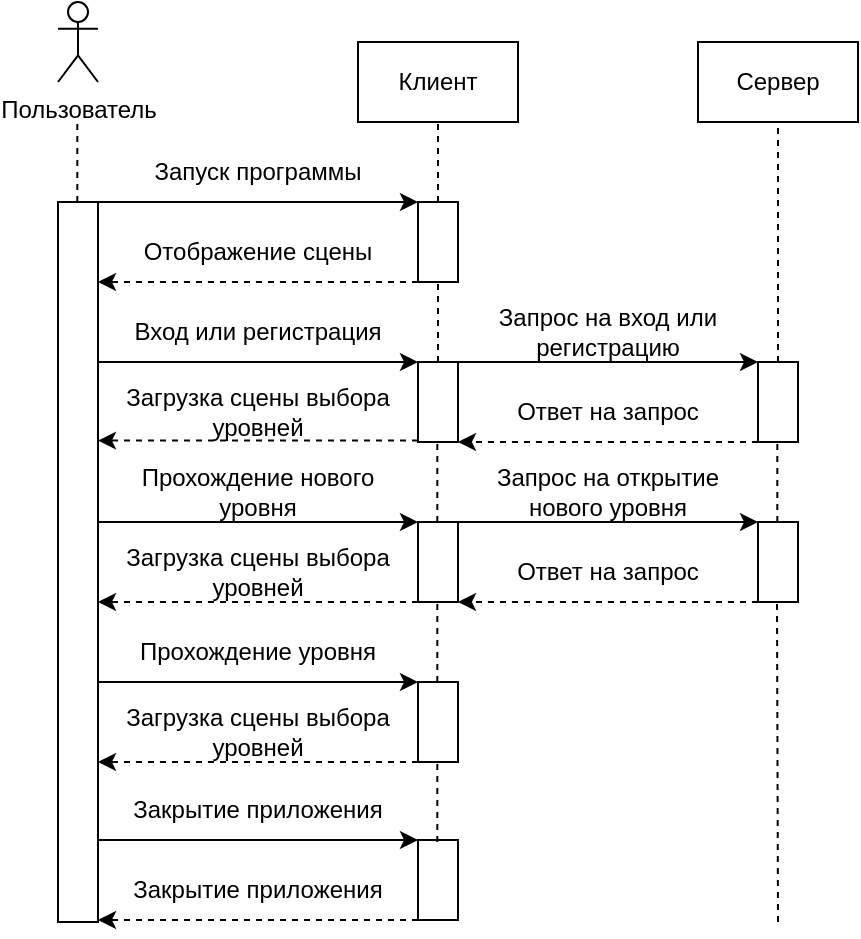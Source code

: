 <mxfile version="24.4.13" type="device">
  <diagram name="Страница — 1" id="jzWX4PQTQhnWGSw6rcE5">
    <mxGraphModel dx="1050" dy="522" grid="1" gridSize="10" guides="1" tooltips="1" connect="1" arrows="1" fold="1" page="1" pageScale="1" pageWidth="827" pageHeight="1169" math="0" shadow="0">
      <root>
        <mxCell id="0" />
        <mxCell id="1" parent="0" />
        <mxCell id="qkamU0I-ry5dc1uDclxt-1" value="Пользователь" style="shape=umlActor;verticalLabelPosition=bottom;verticalAlign=top;html=1;outlineConnect=0;" parent="1" vertex="1">
          <mxGeometry x="90" y="80" width="20" height="40" as="geometry" />
        </mxCell>
        <mxCell id="qkamU0I-ry5dc1uDclxt-4" value="Клиент" style="rounded=0;whiteSpace=wrap;html=1;" parent="1" vertex="1">
          <mxGeometry x="240" y="100" width="80" height="40" as="geometry" />
        </mxCell>
        <mxCell id="qkamU0I-ry5dc1uDclxt-5" value="Сервер" style="rounded=0;whiteSpace=wrap;html=1;" parent="1" vertex="1">
          <mxGeometry x="410" y="100" width="80" height="40" as="geometry" />
        </mxCell>
        <mxCell id="qkamU0I-ry5dc1uDclxt-6" value="" style="rounded=0;whiteSpace=wrap;html=1;" parent="1" vertex="1">
          <mxGeometry x="270" y="180" width="20" height="40" as="geometry" />
        </mxCell>
        <mxCell id="qkamU0I-ry5dc1uDclxt-7" value="" style="rounded=0;whiteSpace=wrap;html=1;" parent="1" vertex="1">
          <mxGeometry x="440" y="260" width="20" height="40" as="geometry" />
        </mxCell>
        <mxCell id="qkamU0I-ry5dc1uDclxt-9" style="edgeStyle=orthogonalEdgeStyle;rounded=0;orthogonalLoop=1;jettySize=auto;html=1;exitX=1;exitY=0;exitDx=0;exitDy=0;entryX=0;entryY=0;entryDx=0;entryDy=0;" parent="1" source="qkamU0I-ry5dc1uDclxt-8" target="qkamU0I-ry5dc1uDclxt-6" edge="1">
          <mxGeometry relative="1" as="geometry">
            <Array as="points">
              <mxPoint x="190" y="180" />
              <mxPoint x="190" y="180" />
            </Array>
          </mxGeometry>
        </mxCell>
        <mxCell id="qkamU0I-ry5dc1uDclxt-8" value="" style="rounded=0;whiteSpace=wrap;html=1;" parent="1" vertex="1">
          <mxGeometry x="90" y="180" width="20" height="360" as="geometry" />
        </mxCell>
        <mxCell id="qkamU0I-ry5dc1uDclxt-11" value="Запуск программы" style="text;html=1;align=center;verticalAlign=middle;whiteSpace=wrap;rounded=0;" parent="1" vertex="1">
          <mxGeometry x="110" y="150" width="160" height="30" as="geometry" />
        </mxCell>
        <mxCell id="qkamU0I-ry5dc1uDclxt-12" value="Отображение сцены" style="text;html=1;align=center;verticalAlign=middle;whiteSpace=wrap;rounded=0;" parent="1" vertex="1">
          <mxGeometry x="110" y="190" width="160" height="30" as="geometry" />
        </mxCell>
        <mxCell id="qkamU0I-ry5dc1uDclxt-13" value="" style="rounded=0;whiteSpace=wrap;html=1;" parent="1" vertex="1">
          <mxGeometry x="270" y="260" width="20" height="40" as="geometry" />
        </mxCell>
        <mxCell id="qkamU0I-ry5dc1uDclxt-14" value="Вход или регистрация" style="text;html=1;align=center;verticalAlign=middle;whiteSpace=wrap;rounded=0;" parent="1" vertex="1">
          <mxGeometry x="110" y="230" width="160" height="30" as="geometry" />
        </mxCell>
        <mxCell id="qkamU0I-ry5dc1uDclxt-15" value="Запрос на вход или регистрацию" style="text;html=1;align=center;verticalAlign=middle;whiteSpace=wrap;rounded=0;" parent="1" vertex="1">
          <mxGeometry x="290" y="230" width="150" height="30" as="geometry" />
        </mxCell>
        <mxCell id="qkamU0I-ry5dc1uDclxt-16" value="Ответ на запрос" style="text;html=1;align=center;verticalAlign=middle;whiteSpace=wrap;rounded=0;" parent="1" vertex="1">
          <mxGeometry x="290" y="270" width="150" height="30" as="geometry" />
        </mxCell>
        <mxCell id="qkamU0I-ry5dc1uDclxt-17" value="Загрузка сцены выбора уровней" style="text;html=1;align=center;verticalAlign=middle;whiteSpace=wrap;rounded=0;" parent="1" vertex="1">
          <mxGeometry x="110" y="270" width="160" height="30" as="geometry" />
        </mxCell>
        <mxCell id="qkamU0I-ry5dc1uDclxt-19" style="edgeStyle=orthogonalEdgeStyle;rounded=0;orthogonalLoop=1;jettySize=auto;html=1;exitX=1;exitY=0;exitDx=0;exitDy=0;entryX=0;entryY=0;entryDx=0;entryDy=0;" parent="1" edge="1">
          <mxGeometry relative="1" as="geometry">
            <mxPoint x="110" y="260" as="sourcePoint" />
            <mxPoint x="270" y="260" as="targetPoint" />
            <Array as="points">
              <mxPoint x="190" y="260" />
              <mxPoint x="190" y="260" />
            </Array>
          </mxGeometry>
        </mxCell>
        <mxCell id="qkamU0I-ry5dc1uDclxt-20" style="edgeStyle=orthogonalEdgeStyle;rounded=0;orthogonalLoop=1;jettySize=auto;html=1;exitX=1;exitY=0;exitDx=0;exitDy=0;entryX=0;entryY=0;entryDx=0;entryDy=0;" parent="1" target="qkamU0I-ry5dc1uDclxt-7" edge="1">
          <mxGeometry relative="1" as="geometry">
            <mxPoint x="280" y="260" as="sourcePoint" />
            <mxPoint x="430" y="260" as="targetPoint" />
            <Array as="points">
              <mxPoint x="400" y="260" />
              <mxPoint x="400" y="260" />
            </Array>
          </mxGeometry>
        </mxCell>
        <mxCell id="qkamU0I-ry5dc1uDclxt-21" style="edgeStyle=orthogonalEdgeStyle;rounded=0;orthogonalLoop=1;jettySize=auto;html=1;entryX=0.983;entryY=0.117;entryDx=0;entryDy=0;entryPerimeter=0;dashed=1;" parent="1" edge="1">
          <mxGeometry relative="1" as="geometry">
            <mxPoint x="440" y="300" as="sourcePoint" />
            <mxPoint x="290" y="300" as="targetPoint" />
            <Array as="points">
              <mxPoint x="440" y="300" />
            </Array>
          </mxGeometry>
        </mxCell>
        <mxCell id="qkamU0I-ry5dc1uDclxt-22" style="edgeStyle=orthogonalEdgeStyle;rounded=0;orthogonalLoop=1;jettySize=auto;html=1;exitX=0;exitY=1;exitDx=0;exitDy=0;entryX=0.983;entryY=0.117;entryDx=0;entryDy=0;entryPerimeter=0;dashed=1;" parent="1" edge="1">
          <mxGeometry relative="1" as="geometry">
            <mxPoint x="270" y="299.31" as="sourcePoint" />
            <mxPoint x="110" y="299.31" as="targetPoint" />
            <Array as="points">
              <mxPoint x="230" y="299.31" />
              <mxPoint x="230" y="299.31" />
            </Array>
          </mxGeometry>
        </mxCell>
        <mxCell id="qkamU0I-ry5dc1uDclxt-23" value="" style="endArrow=none;html=1;rounded=0;entryX=0.5;entryY=1;entryDx=0;entryDy=0;exitX=0.5;exitY=0;exitDx=0;exitDy=0;dashed=1;" parent="1" source="qkamU0I-ry5dc1uDclxt-6" target="qkamU0I-ry5dc1uDclxt-4" edge="1">
          <mxGeometry width="50" height="50" relative="1" as="geometry">
            <mxPoint x="320" y="300" as="sourcePoint" />
            <mxPoint x="370" y="250" as="targetPoint" />
          </mxGeometry>
        </mxCell>
        <mxCell id="qkamU0I-ry5dc1uDclxt-24" value="" style="endArrow=none;html=1;rounded=0;entryX=0.5;entryY=1;entryDx=0;entryDy=0;exitX=0.5;exitY=0;exitDx=0;exitDy=0;dashed=1;" parent="1" edge="1">
          <mxGeometry width="50" height="50" relative="1" as="geometry">
            <mxPoint x="99.66" y="180" as="sourcePoint" />
            <mxPoint x="99.66" y="140" as="targetPoint" />
          </mxGeometry>
        </mxCell>
        <mxCell id="qkamU0I-ry5dc1uDclxt-26" value="" style="endArrow=none;html=1;rounded=0;entryX=0.5;entryY=1;entryDx=0;entryDy=0;exitX=0.5;exitY=0;exitDx=0;exitDy=0;dashed=1;" parent="1" source="qkamU0I-ry5dc1uDclxt-13" target="qkamU0I-ry5dc1uDclxt-6" edge="1">
          <mxGeometry width="50" height="50" relative="1" as="geometry">
            <mxPoint x="290" y="190" as="sourcePoint" />
            <mxPoint x="290" y="150" as="targetPoint" />
          </mxGeometry>
        </mxCell>
        <mxCell id="qkamU0I-ry5dc1uDclxt-27" value="" style="endArrow=none;html=1;rounded=0;entryX=0.5;entryY=1;entryDx=0;entryDy=0;exitX=0.5;exitY=0;exitDx=0;exitDy=0;dashed=1;" parent="1" source="qkamU0I-ry5dc1uDclxt-7" target="qkamU0I-ry5dc1uDclxt-5" edge="1">
          <mxGeometry width="50" height="50" relative="1" as="geometry">
            <mxPoint x="439.66" y="200" as="sourcePoint" />
            <mxPoint x="439.66" y="140" as="targetPoint" />
          </mxGeometry>
        </mxCell>
        <mxCell id="qkamU0I-ry5dc1uDclxt-30" value="" style="rounded=0;whiteSpace=wrap;html=1;" parent="1" vertex="1">
          <mxGeometry x="270" y="340" width="20" height="40" as="geometry" />
        </mxCell>
        <mxCell id="qkamU0I-ry5dc1uDclxt-31" value="" style="endArrow=none;html=1;rounded=0;entryX=0.5;entryY=1;entryDx=0;entryDy=0;exitX=0.5;exitY=0;exitDx=0;exitDy=0;dashed=1;" parent="1" edge="1">
          <mxGeometry width="50" height="50" relative="1" as="geometry">
            <mxPoint x="279.66" y="340" as="sourcePoint" />
            <mxPoint x="279.66" y="300" as="targetPoint" />
          </mxGeometry>
        </mxCell>
        <mxCell id="qkamU0I-ry5dc1uDclxt-32" style="edgeStyle=orthogonalEdgeStyle;rounded=0;orthogonalLoop=1;jettySize=auto;html=1;exitX=1;exitY=0;exitDx=0;exitDy=0;entryX=0;entryY=0;entryDx=0;entryDy=0;" parent="1" edge="1">
          <mxGeometry relative="1" as="geometry">
            <mxPoint x="110" y="340" as="sourcePoint" />
            <mxPoint x="270" y="340" as="targetPoint" />
            <Array as="points">
              <mxPoint x="190" y="340" />
              <mxPoint x="190" y="340" />
            </Array>
          </mxGeometry>
        </mxCell>
        <mxCell id="qkamU0I-ry5dc1uDclxt-33" style="edgeStyle=orthogonalEdgeStyle;rounded=0;orthogonalLoop=1;jettySize=auto;html=1;exitX=1;exitY=0;exitDx=0;exitDy=0;" parent="1" edge="1">
          <mxGeometry relative="1" as="geometry">
            <mxPoint x="290" y="340" as="sourcePoint" />
            <mxPoint x="440" y="340" as="targetPoint" />
            <Array as="points">
              <mxPoint x="370" y="340" />
              <mxPoint x="370" y="340" />
            </Array>
          </mxGeometry>
        </mxCell>
        <mxCell id="qkamU0I-ry5dc1uDclxt-34" style="edgeStyle=orthogonalEdgeStyle;rounded=0;orthogonalLoop=1;jettySize=auto;html=1;entryX=0.983;entryY=0.117;entryDx=0;entryDy=0;entryPerimeter=0;dashed=1;" parent="1" edge="1">
          <mxGeometry relative="1" as="geometry">
            <mxPoint x="440" y="380" as="sourcePoint" />
            <mxPoint x="290" y="380" as="targetPoint" />
            <Array as="points">
              <mxPoint x="440" y="380" />
            </Array>
          </mxGeometry>
        </mxCell>
        <mxCell id="qkamU0I-ry5dc1uDclxt-35" style="edgeStyle=orthogonalEdgeStyle;rounded=0;orthogonalLoop=1;jettySize=auto;html=1;exitX=0;exitY=1;exitDx=0;exitDy=0;entryX=0.983;entryY=0.117;entryDx=0;entryDy=0;entryPerimeter=0;dashed=1;" parent="1" edge="1">
          <mxGeometry relative="1" as="geometry">
            <mxPoint x="270" y="380" as="sourcePoint" />
            <mxPoint x="110" y="380" as="targetPoint" />
            <Array as="points">
              <mxPoint x="230" y="380" />
              <mxPoint x="230" y="380" />
            </Array>
          </mxGeometry>
        </mxCell>
        <mxCell id="qkamU0I-ry5dc1uDclxt-36" value="" style="rounded=0;whiteSpace=wrap;html=1;" parent="1" vertex="1">
          <mxGeometry x="440" y="340" width="20" height="40" as="geometry" />
        </mxCell>
        <mxCell id="qkamU0I-ry5dc1uDclxt-37" value="" style="endArrow=none;html=1;rounded=0;entryX=0.5;entryY=1;entryDx=0;entryDy=0;exitX=0.5;exitY=0;exitDx=0;exitDy=0;dashed=1;" parent="1" edge="1">
          <mxGeometry width="50" height="50" relative="1" as="geometry">
            <mxPoint x="449.66" y="340" as="sourcePoint" />
            <mxPoint x="449.66" y="300" as="targetPoint" />
          </mxGeometry>
        </mxCell>
        <mxCell id="qkamU0I-ry5dc1uDclxt-38" value="Прохождение нового уровня" style="text;html=1;align=center;verticalAlign=middle;whiteSpace=wrap;rounded=0;" parent="1" vertex="1">
          <mxGeometry x="110" y="310" width="160" height="30" as="geometry" />
        </mxCell>
        <mxCell id="qkamU0I-ry5dc1uDclxt-39" value="Запрос на открытие нового уровня" style="text;html=1;align=center;verticalAlign=middle;whiteSpace=wrap;rounded=0;" parent="1" vertex="1">
          <mxGeometry x="290" y="310" width="150" height="30" as="geometry" />
        </mxCell>
        <mxCell id="qkamU0I-ry5dc1uDclxt-40" value="Ответ на запрос" style="text;html=1;align=center;verticalAlign=middle;whiteSpace=wrap;rounded=0;" parent="1" vertex="1">
          <mxGeometry x="290" y="350" width="150" height="30" as="geometry" />
        </mxCell>
        <mxCell id="qkamU0I-ry5dc1uDclxt-41" value="Загрузка сцены выбора уровней" style="text;html=1;align=center;verticalAlign=middle;whiteSpace=wrap;rounded=0;" parent="1" vertex="1">
          <mxGeometry x="110" y="350" width="160" height="30" as="geometry" />
        </mxCell>
        <mxCell id="qkamU0I-ry5dc1uDclxt-42" value="" style="rounded=0;whiteSpace=wrap;html=1;" parent="1" vertex="1">
          <mxGeometry x="270" y="499" width="20" height="40" as="geometry" />
        </mxCell>
        <mxCell id="qkamU0I-ry5dc1uDclxt-43" value="" style="endArrow=none;html=1;rounded=0;entryX=0.5;entryY=1;entryDx=0;entryDy=0;exitX=0.5;exitY=0;exitDx=0;exitDy=0;dashed=1;" parent="1" edge="1">
          <mxGeometry width="50" height="50" relative="1" as="geometry">
            <mxPoint x="279.66" y="420" as="sourcePoint" />
            <mxPoint x="279.66" y="380" as="targetPoint" />
          </mxGeometry>
        </mxCell>
        <mxCell id="qkamU0I-ry5dc1uDclxt-44" style="edgeStyle=orthogonalEdgeStyle;rounded=0;orthogonalLoop=1;jettySize=auto;html=1;exitX=0;exitY=1;exitDx=0;exitDy=0;entryX=0.983;entryY=0.117;entryDx=0;entryDy=0;entryPerimeter=0;dashed=1;" parent="1" edge="1">
          <mxGeometry relative="1" as="geometry">
            <mxPoint x="270" y="539" as="sourcePoint" />
            <mxPoint x="110" y="539" as="targetPoint" />
            <Array as="points">
              <mxPoint x="230" y="539" />
              <mxPoint x="230" y="539" />
            </Array>
          </mxGeometry>
        </mxCell>
        <mxCell id="qkamU0I-ry5dc1uDclxt-45" style="edgeStyle=orthogonalEdgeStyle;rounded=0;orthogonalLoop=1;jettySize=auto;html=1;exitX=1;exitY=0;exitDx=0;exitDy=0;entryX=0;entryY=0;entryDx=0;entryDy=0;" parent="1" edge="1">
          <mxGeometry relative="1" as="geometry">
            <mxPoint x="110" y="499" as="sourcePoint" />
            <mxPoint x="270" y="499" as="targetPoint" />
            <Array as="points">
              <mxPoint x="190" y="499" />
              <mxPoint x="190" y="499" />
            </Array>
          </mxGeometry>
        </mxCell>
        <mxCell id="qkamU0I-ry5dc1uDclxt-46" value="Закрытие приложения" style="text;html=1;align=center;verticalAlign=middle;whiteSpace=wrap;rounded=0;" parent="1" vertex="1">
          <mxGeometry x="110" y="469" width="160" height="30" as="geometry" />
        </mxCell>
        <mxCell id="qkamU0I-ry5dc1uDclxt-47" value="Закрытие приложения" style="text;html=1;align=center;verticalAlign=middle;whiteSpace=wrap;rounded=0;" parent="1" vertex="1">
          <mxGeometry x="110" y="509" width="160" height="30" as="geometry" />
        </mxCell>
        <mxCell id="qkamU0I-ry5dc1uDclxt-48" style="edgeStyle=orthogonalEdgeStyle;rounded=0;orthogonalLoop=1;jettySize=auto;html=1;exitX=0;exitY=1;exitDx=0;exitDy=0;entryX=0.983;entryY=0.117;entryDx=0;entryDy=0;entryPerimeter=0;dashed=1;" parent="1" edge="1">
          <mxGeometry relative="1" as="geometry">
            <mxPoint x="270" y="220" as="sourcePoint" />
            <mxPoint x="110" y="220" as="targetPoint" />
            <Array as="points">
              <mxPoint x="230" y="220" />
              <mxPoint x="230" y="220" />
            </Array>
          </mxGeometry>
        </mxCell>
        <mxCell id="CppEiK01Es145hK2e2Oi-1" value="" style="rounded=0;whiteSpace=wrap;html=1;" vertex="1" parent="1">
          <mxGeometry x="270" y="420" width="20" height="40" as="geometry" />
        </mxCell>
        <mxCell id="CppEiK01Es145hK2e2Oi-2" style="edgeStyle=orthogonalEdgeStyle;rounded=0;orthogonalLoop=1;jettySize=auto;html=1;exitX=1;exitY=0;exitDx=0;exitDy=0;entryX=0;entryY=0;entryDx=0;entryDy=0;" edge="1" parent="1">
          <mxGeometry relative="1" as="geometry">
            <mxPoint x="110" y="420" as="sourcePoint" />
            <mxPoint x="270" y="420" as="targetPoint" />
            <Array as="points">
              <mxPoint x="190" y="420" />
              <mxPoint x="190" y="420" />
            </Array>
          </mxGeometry>
        </mxCell>
        <mxCell id="CppEiK01Es145hK2e2Oi-5" style="edgeStyle=orthogonalEdgeStyle;rounded=0;orthogonalLoop=1;jettySize=auto;html=1;exitX=0;exitY=1;exitDx=0;exitDy=0;entryX=0.983;entryY=0.117;entryDx=0;entryDy=0;entryPerimeter=0;dashed=1;" edge="1" parent="1">
          <mxGeometry relative="1" as="geometry">
            <mxPoint x="270" y="460" as="sourcePoint" />
            <mxPoint x="110" y="460" as="targetPoint" />
            <Array as="points">
              <mxPoint x="230" y="460" />
              <mxPoint x="230" y="460" />
            </Array>
          </mxGeometry>
        </mxCell>
        <mxCell id="CppEiK01Es145hK2e2Oi-7" value="Прохождение уровня" style="text;html=1;align=center;verticalAlign=middle;whiteSpace=wrap;rounded=0;" vertex="1" parent="1">
          <mxGeometry x="110" y="390" width="160" height="30" as="geometry" />
        </mxCell>
        <mxCell id="CppEiK01Es145hK2e2Oi-10" value="Загрузка сцены выбора уровней" style="text;html=1;align=center;verticalAlign=middle;whiteSpace=wrap;rounded=0;" vertex="1" parent="1">
          <mxGeometry x="110" y="430" width="160" height="30" as="geometry" />
        </mxCell>
        <mxCell id="CppEiK01Es145hK2e2Oi-11" value="" style="endArrow=none;html=1;rounded=0;entryX=0.5;entryY=1;entryDx=0;entryDy=0;exitX=0.5;exitY=0;exitDx=0;exitDy=0;dashed=1;" edge="1" parent="1">
          <mxGeometry width="50" height="50" relative="1" as="geometry">
            <mxPoint x="279.66" y="500" as="sourcePoint" />
            <mxPoint x="279.66" y="460" as="targetPoint" />
          </mxGeometry>
        </mxCell>
        <mxCell id="CppEiK01Es145hK2e2Oi-12" value="" style="endArrow=none;html=1;rounded=0;entryX=0.5;entryY=1;entryDx=0;entryDy=0;dashed=1;" edge="1" parent="1">
          <mxGeometry width="50" height="50" relative="1" as="geometry">
            <mxPoint x="450" y="540" as="sourcePoint" />
            <mxPoint x="449.5" y="380" as="targetPoint" />
          </mxGeometry>
        </mxCell>
      </root>
    </mxGraphModel>
  </diagram>
</mxfile>
